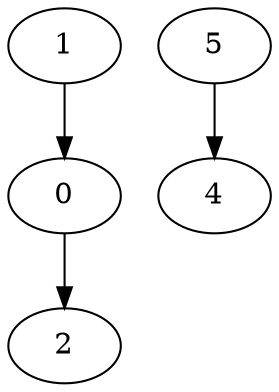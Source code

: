 digraph G {
  0 [label = "0"];
  1 [label = "1"];
  2 [label = "2"];
  4 [label = "4"];
  5 [label = "5"];
  0 -> 2 [label = ""];
  1 -> 0 [label = ""];
  5 -> 4 [label = ""];
}
